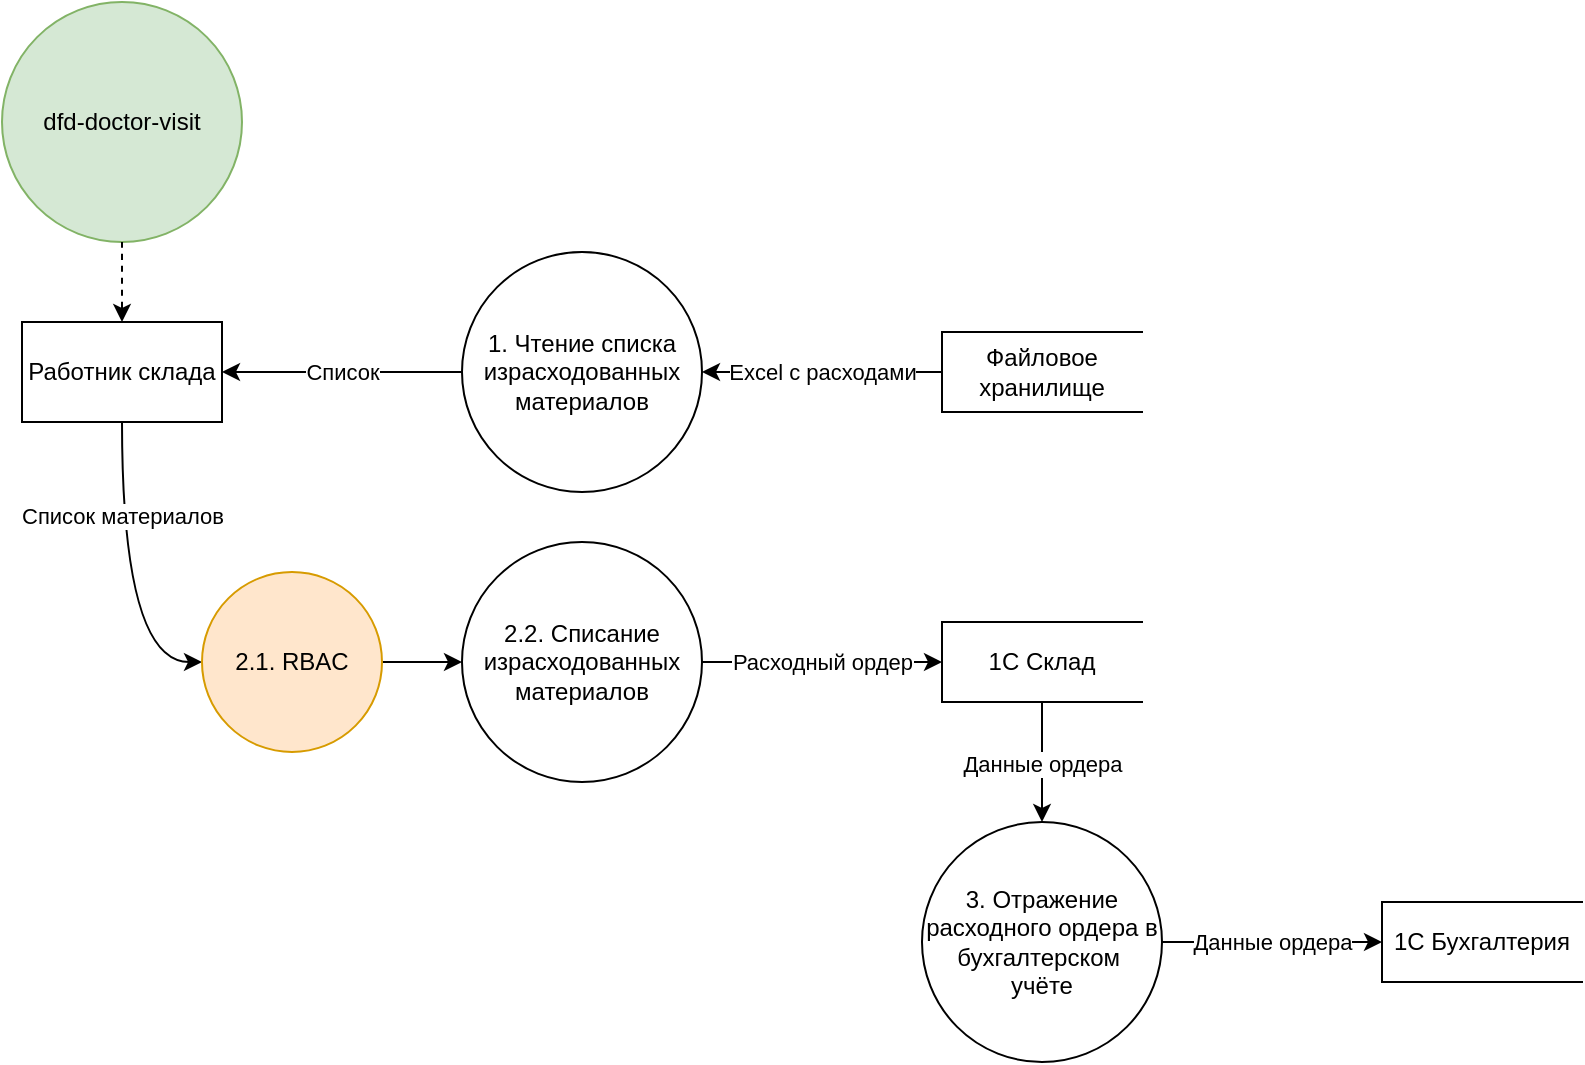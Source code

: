 <mxfile version="28.0.6">
  <diagram name="Page-1" id="ykQ6Q0lQL1jeBx256BEe">
    <mxGraphModel dx="907" dy="584" grid="1" gridSize="10" guides="1" tooltips="1" connect="1" arrows="1" fold="1" page="1" pageScale="1" pageWidth="850" pageHeight="1100" math="0" shadow="0">
      <root>
        <mxCell id="0" />
        <mxCell id="1" parent="0" />
        <mxCell id="fgeuXzMo8uMWAzaWrkan-3" value="dfd-doctor-visit" style="shape=ellipse;html=1;dashed=0;whiteSpace=wrap;perimeter=ellipsePerimeter;fillColor=#d5e8d4;strokeColor=#82b366;" parent="1" vertex="1">
          <mxGeometry x="10" y="30" width="120" height="120" as="geometry" />
        </mxCell>
        <mxCell id="fgeuXzMo8uMWAzaWrkan-4" style="edgeStyle=orthogonalEdgeStyle;rounded=0;orthogonalLoop=1;jettySize=auto;html=1;dashed=1;curved=1;" parent="1" source="fgeuXzMo8uMWAzaWrkan-3" target="fgeuXzMo8uMWAzaWrkan-6" edge="1">
          <mxGeometry relative="1" as="geometry" />
        </mxCell>
        <mxCell id="fgeuXzMo8uMWAzaWrkan-5" value="Список" style="edgeStyle=orthogonalEdgeStyle;rounded=0;orthogonalLoop=1;jettySize=auto;html=1;curved=1;" parent="1" source="fgeuXzMo8uMWAzaWrkan-12" target="fgeuXzMo8uMWAzaWrkan-6" edge="1">
          <mxGeometry relative="1" as="geometry" />
        </mxCell>
        <mxCell id="fgeuXzMo8uMWAzaWrkan-23" style="edgeStyle=orthogonalEdgeStyle;rounded=0;orthogonalLoop=1;jettySize=auto;html=1;curved=1;" parent="1" source="fgeuXzMo8uMWAzaWrkan-6" target="9iVTo4gVKNiUYIo_XBfr-1" edge="1">
          <mxGeometry relative="1" as="geometry">
            <Array as="points">
              <mxPoint x="70" y="360" />
              <mxPoint x="135" y="360" />
            </Array>
          </mxGeometry>
        </mxCell>
        <mxCell id="fgeuXzMo8uMWAzaWrkan-24" value="Список материалов" style="edgeLabel;html=1;align=center;verticalAlign=middle;resizable=0;points=[];" parent="fgeuXzMo8uMWAzaWrkan-23" vertex="1" connectable="0">
          <mxGeometry x="-0.24" relative="1" as="geometry">
            <mxPoint y="-14" as="offset" />
          </mxGeometry>
        </mxCell>
        <mxCell id="fgeuXzMo8uMWAzaWrkan-6" value="Работник склада" style="html=1;dashed=0;whiteSpace=wrap;" parent="1" vertex="1">
          <mxGeometry x="20" y="190" width="100" height="50" as="geometry" />
        </mxCell>
        <mxCell id="fgeuXzMo8uMWAzaWrkan-12" value="1. Чтение списка израсходованных материалов" style="shape=ellipse;html=1;dashed=0;whiteSpace=wrap;perimeter=ellipsePerimeter;gradientColor=none;" parent="1" vertex="1">
          <mxGeometry x="240" y="155" width="120" height="120" as="geometry" />
        </mxCell>
        <mxCell id="fgeuXzMo8uMWAzaWrkan-21" value="Excel с расходами" style="edgeStyle=orthogonalEdgeStyle;rounded=0;orthogonalLoop=1;jettySize=auto;html=1;" parent="1" source="fgeuXzMo8uMWAzaWrkan-20" target="fgeuXzMo8uMWAzaWrkan-12" edge="1">
          <mxGeometry relative="1" as="geometry" />
        </mxCell>
        <mxCell id="fgeuXzMo8uMWAzaWrkan-20" value="Файловое хранилище" style="html=1;dashed=0;whiteSpace=wrap;shape=partialRectangle;right=0;" parent="1" vertex="1">
          <mxGeometry x="480" y="195" width="100" height="40" as="geometry" />
        </mxCell>
        <mxCell id="fgeuXzMo8uMWAzaWrkan-26" value="Расходный ордер" style="edgeStyle=orthogonalEdgeStyle;rounded=0;orthogonalLoop=1;jettySize=auto;html=1;entryX=0;entryY=0.5;entryDx=0;entryDy=0;" parent="1" source="fgeuXzMo8uMWAzaWrkan-22" target="fgeuXzMo8uMWAzaWrkan-25" edge="1">
          <mxGeometry relative="1" as="geometry" />
        </mxCell>
        <mxCell id="fgeuXzMo8uMWAzaWrkan-22" value="2.2. Списание израсходованных материалов" style="shape=ellipse;html=1;dashed=0;whiteSpace=wrap;perimeter=ellipsePerimeter;gradientColor=none;direction=south;" parent="1" vertex="1">
          <mxGeometry x="240" y="300" width="120" height="120" as="geometry" />
        </mxCell>
        <mxCell id="fgeuXzMo8uMWAzaWrkan-28" style="edgeStyle=orthogonalEdgeStyle;rounded=0;orthogonalLoop=1;jettySize=auto;html=1;entryX=0;entryY=0.5;entryDx=0;entryDy=0;" parent="1" source="fgeuXzMo8uMWAzaWrkan-25" target="fgeuXzMo8uMWAzaWrkan-27" edge="1">
          <mxGeometry relative="1" as="geometry" />
        </mxCell>
        <mxCell id="fgeuXzMo8uMWAzaWrkan-29" value="Данные ордера" style="edgeLabel;html=1;align=center;verticalAlign=middle;resizable=0;points=[];" parent="fgeuXzMo8uMWAzaWrkan-28" vertex="1" connectable="0">
          <mxGeometry x="-0.32" y="5" relative="1" as="geometry">
            <mxPoint x="-5" y="10" as="offset" />
          </mxGeometry>
        </mxCell>
        <mxCell id="fgeuXzMo8uMWAzaWrkan-25" value="1С Склад" style="html=1;dashed=0;whiteSpace=wrap;shape=partialRectangle;right=0;" parent="1" vertex="1">
          <mxGeometry x="480" y="340" width="100" height="40" as="geometry" />
        </mxCell>
        <mxCell id="fgeuXzMo8uMWAzaWrkan-31" value="Данные ордера" style="edgeStyle=orthogonalEdgeStyle;rounded=0;orthogonalLoop=1;jettySize=auto;html=1;" parent="1" source="fgeuXzMo8uMWAzaWrkan-27" target="fgeuXzMo8uMWAzaWrkan-30" edge="1">
          <mxGeometry relative="1" as="geometry" />
        </mxCell>
        <mxCell id="fgeuXzMo8uMWAzaWrkan-27" value="3. Отражение расходного ордера в бухгалтерском&amp;nbsp;&lt;div&gt;учёте&lt;/div&gt;" style="shape=ellipse;html=1;dashed=0;whiteSpace=wrap;perimeter=ellipsePerimeter;gradientColor=none;direction=south;" parent="1" vertex="1">
          <mxGeometry x="470" y="440" width="120" height="120" as="geometry" />
        </mxCell>
        <mxCell id="fgeuXzMo8uMWAzaWrkan-30" value="1С Бухгалтерия" style="html=1;dashed=0;whiteSpace=wrap;shape=partialRectangle;right=0;" parent="1" vertex="1">
          <mxGeometry x="700" y="480" width="100" height="40" as="geometry" />
        </mxCell>
        <mxCell id="9iVTo4gVKNiUYIo_XBfr-2" style="edgeStyle=orthogonalEdgeStyle;rounded=0;orthogonalLoop=1;jettySize=auto;html=1;entryX=0.5;entryY=1;entryDx=0;entryDy=0;" edge="1" parent="1" source="9iVTo4gVKNiUYIo_XBfr-1" target="fgeuXzMo8uMWAzaWrkan-22">
          <mxGeometry relative="1" as="geometry" />
        </mxCell>
        <mxCell id="9iVTo4gVKNiUYIo_XBfr-1" value="2.1. RBAC" style="ellipse;whiteSpace=wrap;html=1;aspect=fixed;fillColor=#ffe6cc;strokeColor=#d79b00;" vertex="1" parent="1">
          <mxGeometry x="110" y="315" width="90" height="90" as="geometry" />
        </mxCell>
      </root>
    </mxGraphModel>
  </diagram>
</mxfile>
